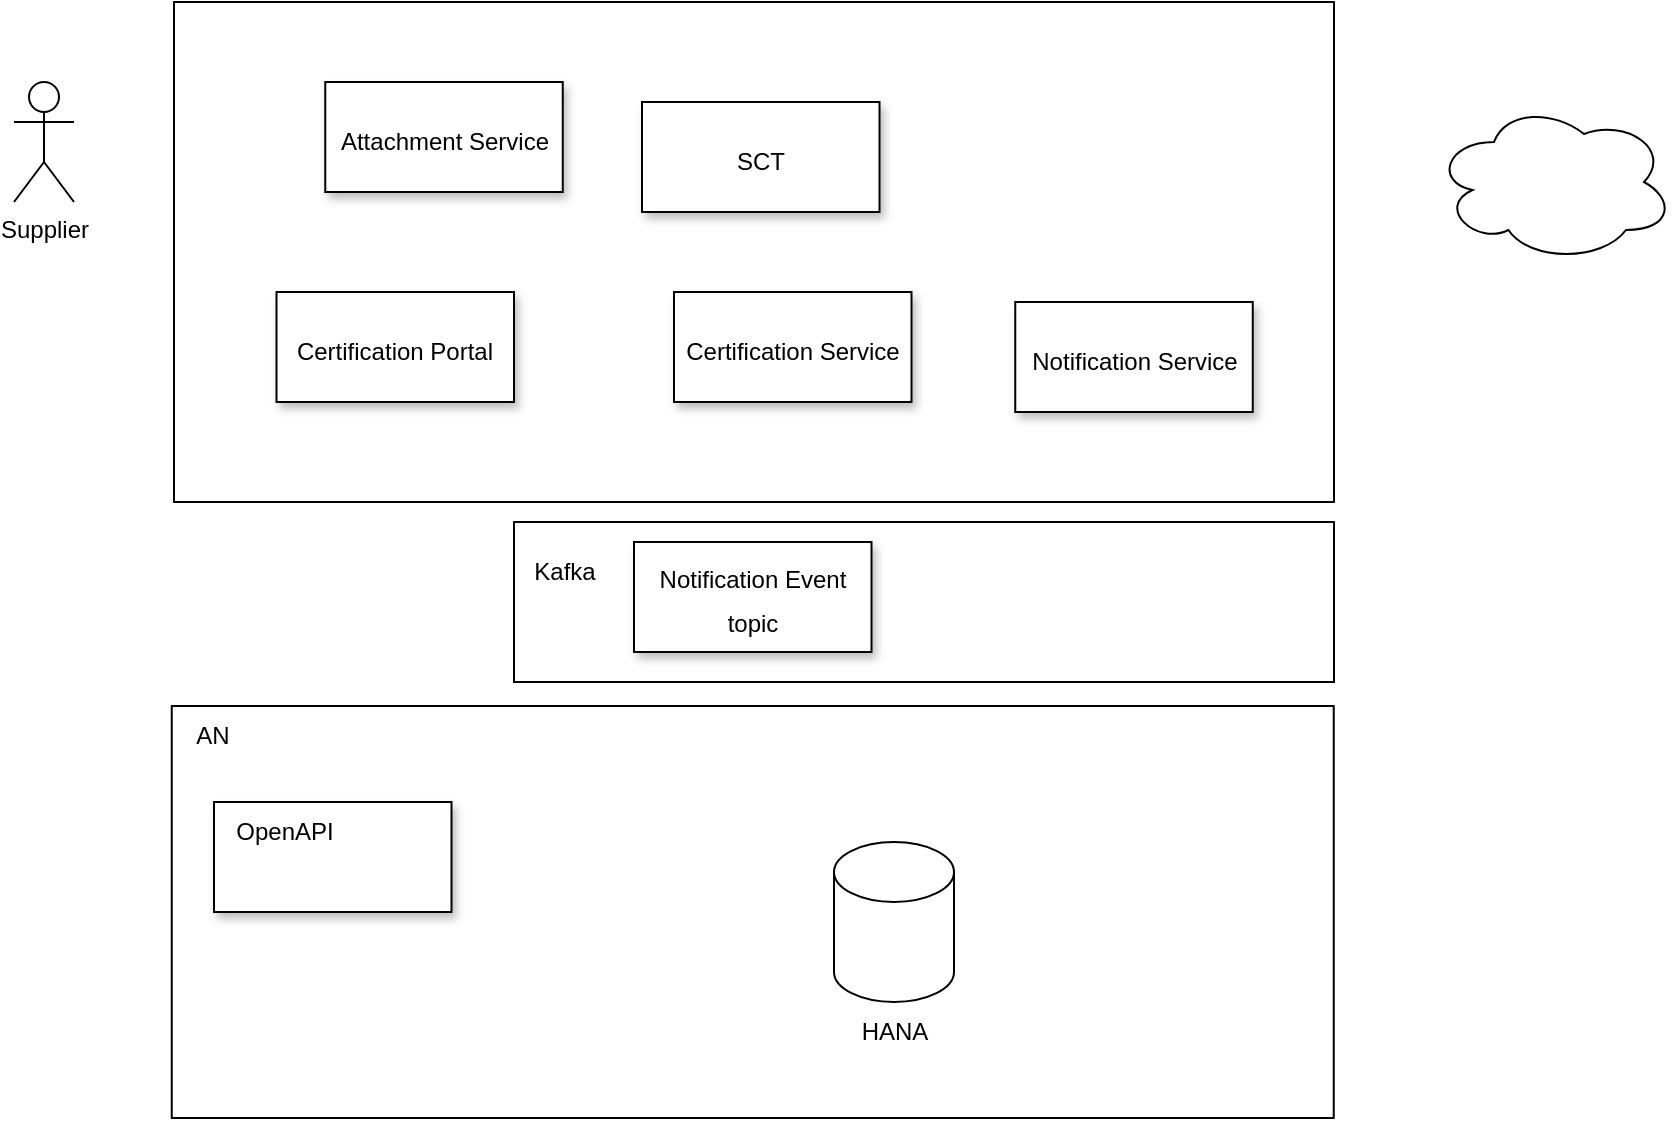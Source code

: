 <mxfile version="20.5.1" type="github">
  <diagram id="iNibahF6Y3yYVgzD8dor" name="Page-1">
    <mxGraphModel dx="1252" dy="684" grid="1" gridSize="10" guides="1" tooltips="1" connect="1" arrows="1" fold="1" page="1" pageScale="1" pageWidth="827" pageHeight="1169" math="0" shadow="0">
      <root>
        <mxCell id="0" />
        <mxCell id="1" parent="0" />
        <mxCell id="NBC4jcn0iUTAf-bns_DX-7" value="" style="rounded=0;whiteSpace=wrap;html=1;" vertex="1" parent="1">
          <mxGeometry x="120" y="150" width="580" height="250" as="geometry" />
        </mxCell>
        <mxCell id="B5y0qz-TB3IfU01jpHbR-6" value="" style="rounded=0;whiteSpace=wrap;html=1;" parent="1" vertex="1">
          <mxGeometry x="118.87" y="502" width="581" height="206" as="geometry" />
        </mxCell>
        <mxCell id="NBC4jcn0iUTAf-bns_DX-6" value="Supplier" style="shape=umlActor;verticalLabelPosition=bottom;verticalAlign=top;html=1;outlineConnect=0;" vertex="1" parent="1">
          <mxGeometry x="40" y="190" width="30" height="60" as="geometry" />
        </mxCell>
        <mxCell id="NBC4jcn0iUTAf-bns_DX-10" value="AN" style="text;html=1;align=center;verticalAlign=middle;resizable=0;points=[];autosize=1;strokeColor=none;fillColor=none;" vertex="1" parent="1">
          <mxGeometry x="119" y="502" width="40" height="30" as="geometry" />
        </mxCell>
        <mxCell id="B5y0qz-TB3IfU01jpHbR-4" value="" style="group" parent="1" vertex="1" connectable="0">
          <mxGeometry x="450" y="570" width="60" height="110" as="geometry" />
        </mxCell>
        <mxCell id="B5y0qz-TB3IfU01jpHbR-2" value="" style="shape=cylinder3;whiteSpace=wrap;html=1;boundedLbl=1;backgroundOutline=1;size=15;" parent="B5y0qz-TB3IfU01jpHbR-4" vertex="1">
          <mxGeometry width="60" height="80" as="geometry" />
        </mxCell>
        <mxCell id="B5y0qz-TB3IfU01jpHbR-3" value="HANA" style="text;html=1;align=center;verticalAlign=middle;resizable=0;points=[];autosize=1;strokeColor=none;fillColor=none;" parent="B5y0qz-TB3IfU01jpHbR-4" vertex="1">
          <mxGeometry y="80" width="60" height="30" as="geometry" />
        </mxCell>
        <mxCell id="NBC4jcn0iUTAf-bns_DX-11" value="" style="rounded=0;whiteSpace=wrap;html=1;" vertex="1" parent="1">
          <mxGeometry x="290" y="410" width="410" height="80" as="geometry" />
        </mxCell>
        <mxCell id="NBC4jcn0iUTAf-bns_DX-14" value="Kafka" style="text;html=1;align=center;verticalAlign=middle;resizable=0;points=[];autosize=1;strokeColor=none;fillColor=none;" vertex="1" parent="1">
          <mxGeometry x="290" y="420" width="50" height="30" as="geometry" />
        </mxCell>
        <mxCell id="NBC4jcn0iUTAf-bns_DX-16" value="" style="ellipse;shape=cloud;whiteSpace=wrap;html=1;" vertex="1" parent="1">
          <mxGeometry x="750" y="200" width="120" height="80" as="geometry" />
        </mxCell>
        <mxCell id="NBC4jcn0iUTAf-bns_DX-17" value="&lt;span style=&quot;font-size: 12px;&quot;&gt;Notification Event topic&lt;/span&gt;" style="whiteSpace=wrap;html=1;shadow=1;fontSize=18;" vertex="1" parent="1">
          <mxGeometry x="350" y="420" width="118.75" height="55" as="geometry" />
        </mxCell>
        <mxCell id="NBC4jcn0iUTAf-bns_DX-18" value="&lt;span style=&quot;font-size: 12px;&quot;&gt;Certification Portal&lt;/span&gt;" style="whiteSpace=wrap;html=1;shadow=1;fontSize=18;" vertex="1" parent="1">
          <mxGeometry x="171.25" y="295" width="118.75" height="55" as="geometry" />
        </mxCell>
        <mxCell id="NBC4jcn0iUTAf-bns_DX-19" value="&lt;span style=&quot;font-size: 12px;&quot;&gt;Certification Service&lt;/span&gt;" style="whiteSpace=wrap;html=1;shadow=1;fontSize=18;" vertex="1" parent="1">
          <mxGeometry x="370" y="295" width="118.75" height="55" as="geometry" />
        </mxCell>
        <mxCell id="NBC4jcn0iUTAf-bns_DX-20" value="&lt;span style=&quot;font-size: 12px;&quot;&gt;Notification Service&lt;/span&gt;" style="whiteSpace=wrap;html=1;shadow=1;fontSize=18;" vertex="1" parent="1">
          <mxGeometry x="540.63" y="300" width="118.75" height="55" as="geometry" />
        </mxCell>
        <mxCell id="NBC4jcn0iUTAf-bns_DX-21" value="" style="whiteSpace=wrap;html=1;shadow=1;fontSize=18;" vertex="1" parent="1">
          <mxGeometry x="140" y="550" width="118.75" height="55" as="geometry" />
        </mxCell>
        <mxCell id="NBC4jcn0iUTAf-bns_DX-22" value="&lt;span style=&quot;font-size: 12px;&quot;&gt;SCT&lt;/span&gt;" style="whiteSpace=wrap;html=1;shadow=1;fontSize=18;" vertex="1" parent="1">
          <mxGeometry x="354" y="200" width="118.75" height="55" as="geometry" />
        </mxCell>
        <mxCell id="NBC4jcn0iUTAf-bns_DX-23" value="&lt;span style=&quot;font-size: 12px;&quot;&gt;Attachment Service&lt;/span&gt;" style="whiteSpace=wrap;html=1;shadow=1;fontSize=18;" vertex="1" parent="1">
          <mxGeometry x="195.63" y="190" width="118.75" height="55" as="geometry" />
        </mxCell>
        <mxCell id="NBC4jcn0iUTAf-bns_DX-13" value="OpenAPI" style="text;html=1;align=center;verticalAlign=middle;resizable=0;points=[];autosize=1;strokeColor=none;fillColor=none;" vertex="1" parent="1">
          <mxGeometry x="140" y="550" width="70" height="30" as="geometry" />
        </mxCell>
      </root>
    </mxGraphModel>
  </diagram>
</mxfile>
